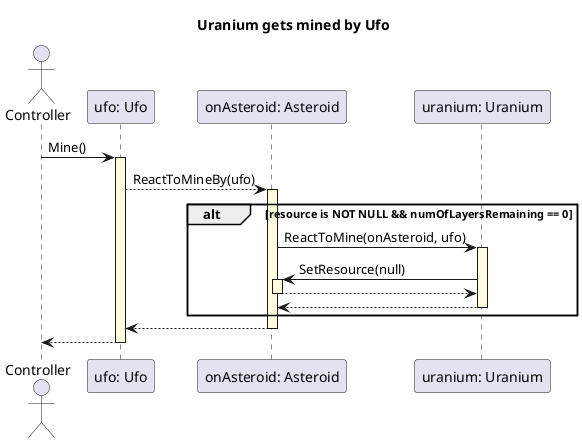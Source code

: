 @startuml

skinparam SequenceLifeLineBackgroundColor LightYellow

title Uranium gets mined by Ufo

actor Controller as PLAYER

participant "ufo: Ufo" as s
participant "onAsteroid: Asteroid" as a
participant "uranium: Uranium" as u


PLAYER -> s ++: Mine()

    s-->a ++: ReactToMineBy(ufo)

        alt resource is NOT NULL && numOfLayersRemaining == 0

            a -> u ++: ReactToMine(onAsteroid, ufo)

                u -> a ++: SetResource(null)
                a --> u --

            u --> a--

        end

    a --> s --

s --> PLAYER --

@enduml
